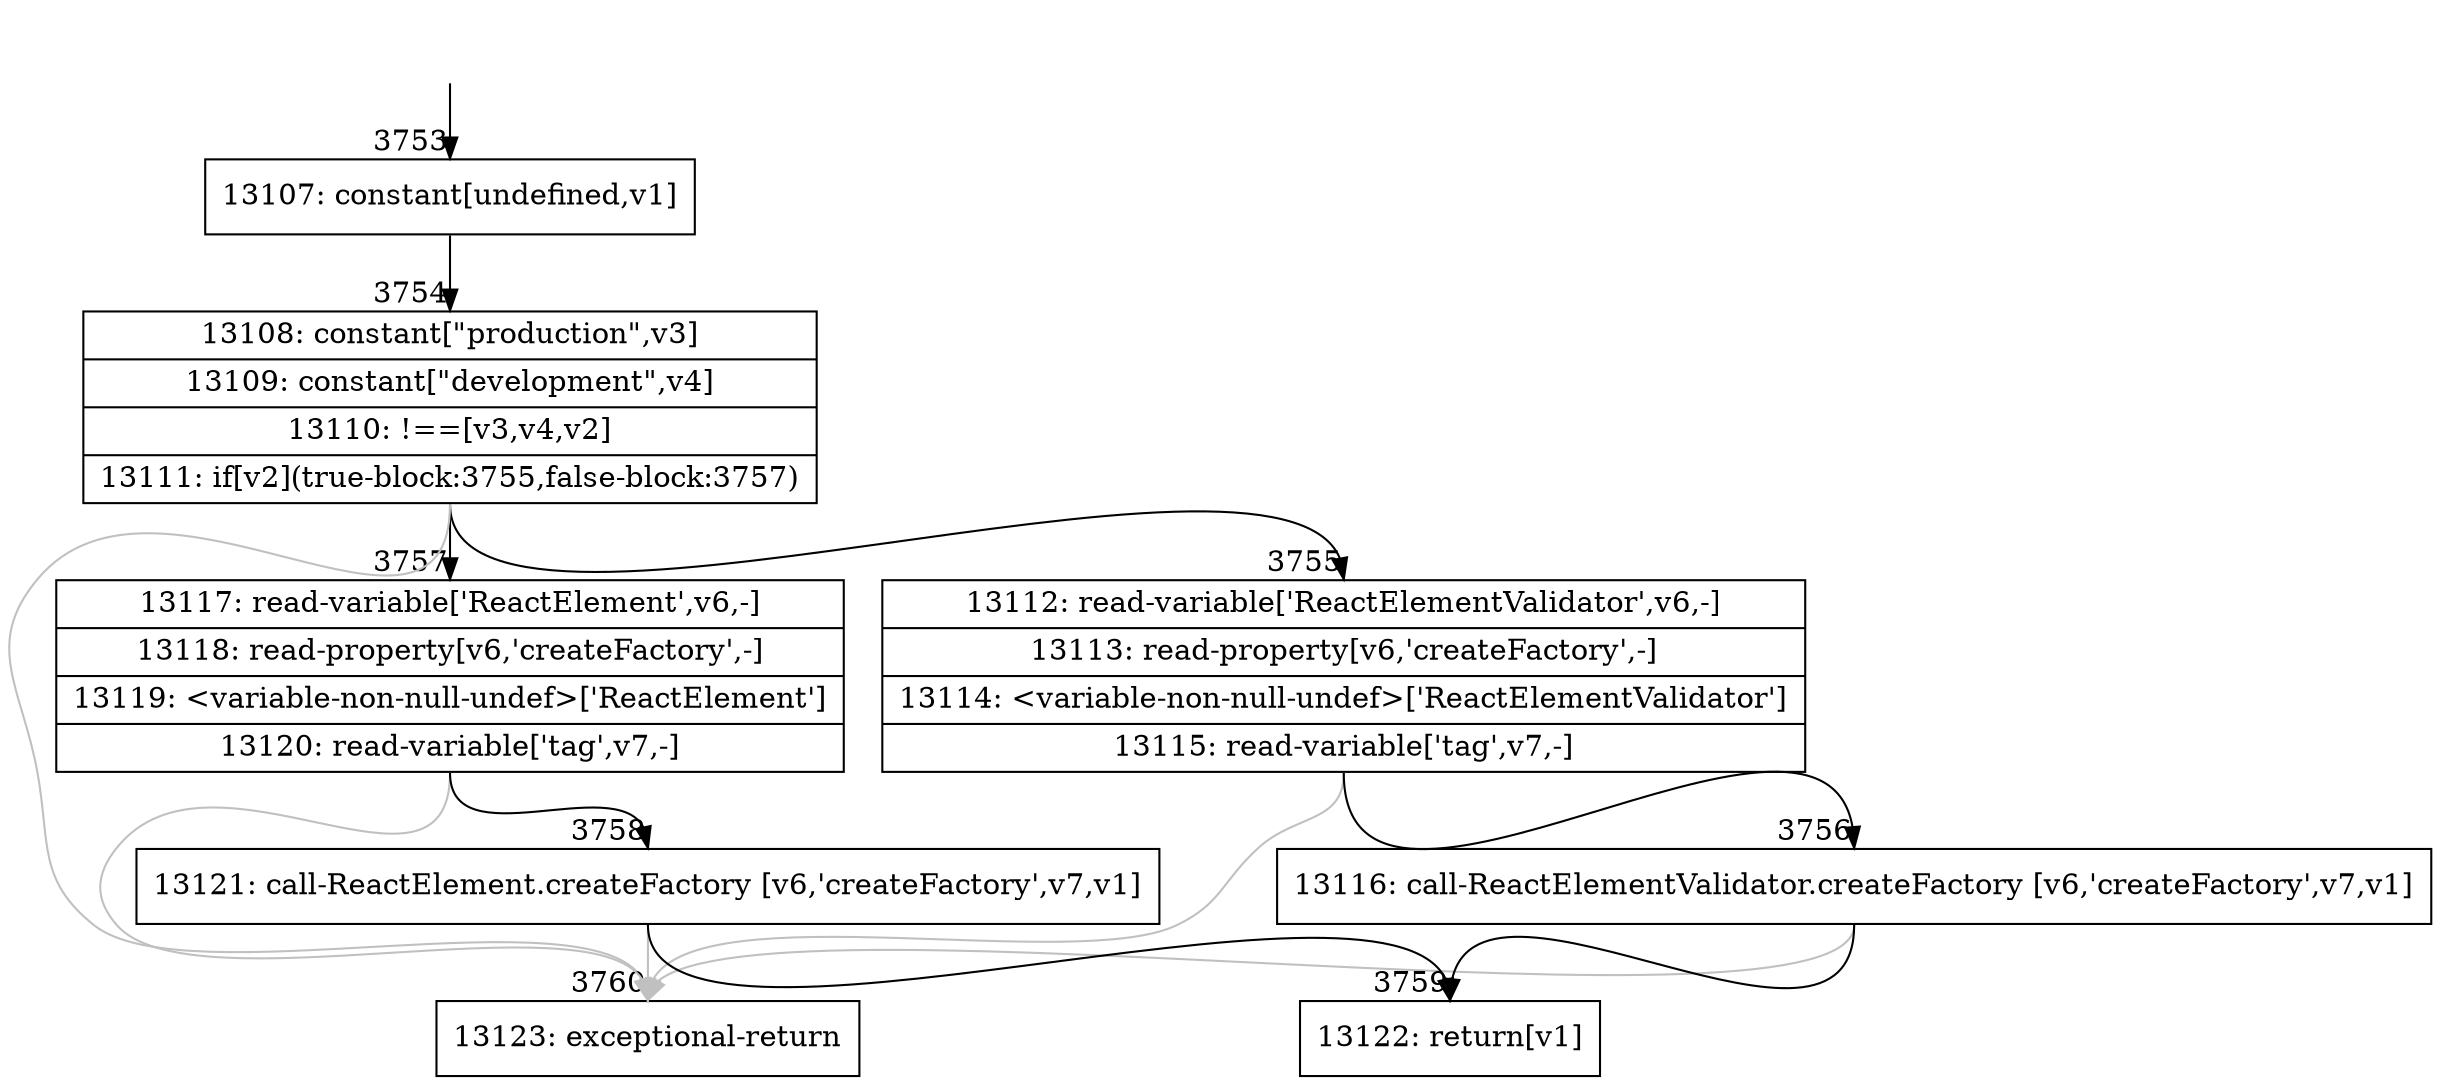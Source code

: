 digraph {
rankdir="TD"
BB_entry261[shape=none,label=""];
BB_entry261 -> BB3753 [tailport=s, headport=n, headlabel="    3753"]
BB3753 [shape=record label="{13107: constant[undefined,v1]}" ] 
BB3753 -> BB3754 [tailport=s, headport=n, headlabel="      3754"]
BB3754 [shape=record label="{13108: constant[\"production\",v3]|13109: constant[\"development\",v4]|13110: !==[v3,v4,v2]|13111: if[v2](true-block:3755,false-block:3757)}" ] 
BB3754 -> BB3755 [tailport=s, headport=n, headlabel="      3755"]
BB3754 -> BB3757 [tailport=s, headport=n, headlabel="      3757"]
BB3754 -> BB3760 [tailport=s, headport=n, color=gray, headlabel="      3760"]
BB3755 [shape=record label="{13112: read-variable['ReactElementValidator',v6,-]|13113: read-property[v6,'createFactory',-]|13114: \<variable-non-null-undef\>['ReactElementValidator']|13115: read-variable['tag',v7,-]}" ] 
BB3755 -> BB3756 [tailport=s, headport=n, headlabel="      3756"]
BB3755 -> BB3760 [tailport=s, headport=n, color=gray]
BB3756 [shape=record label="{13116: call-ReactElementValidator.createFactory [v6,'createFactory',v7,v1]}" ] 
BB3756 -> BB3759 [tailport=s, headport=n, headlabel="      3759"]
BB3756 -> BB3760 [tailport=s, headport=n, color=gray]
BB3757 [shape=record label="{13117: read-variable['ReactElement',v6,-]|13118: read-property[v6,'createFactory',-]|13119: \<variable-non-null-undef\>['ReactElement']|13120: read-variable['tag',v7,-]}" ] 
BB3757 -> BB3758 [tailport=s, headport=n, headlabel="      3758"]
BB3757 -> BB3760 [tailport=s, headport=n, color=gray]
BB3758 [shape=record label="{13121: call-ReactElement.createFactory [v6,'createFactory',v7,v1]}" ] 
BB3758 -> BB3759 [tailport=s, headport=n]
BB3758 -> BB3760 [tailport=s, headport=n, color=gray]
BB3759 [shape=record label="{13122: return[v1]}" ] 
BB3760 [shape=record label="{13123: exceptional-return}" ] 
//#$~ 7237
}
